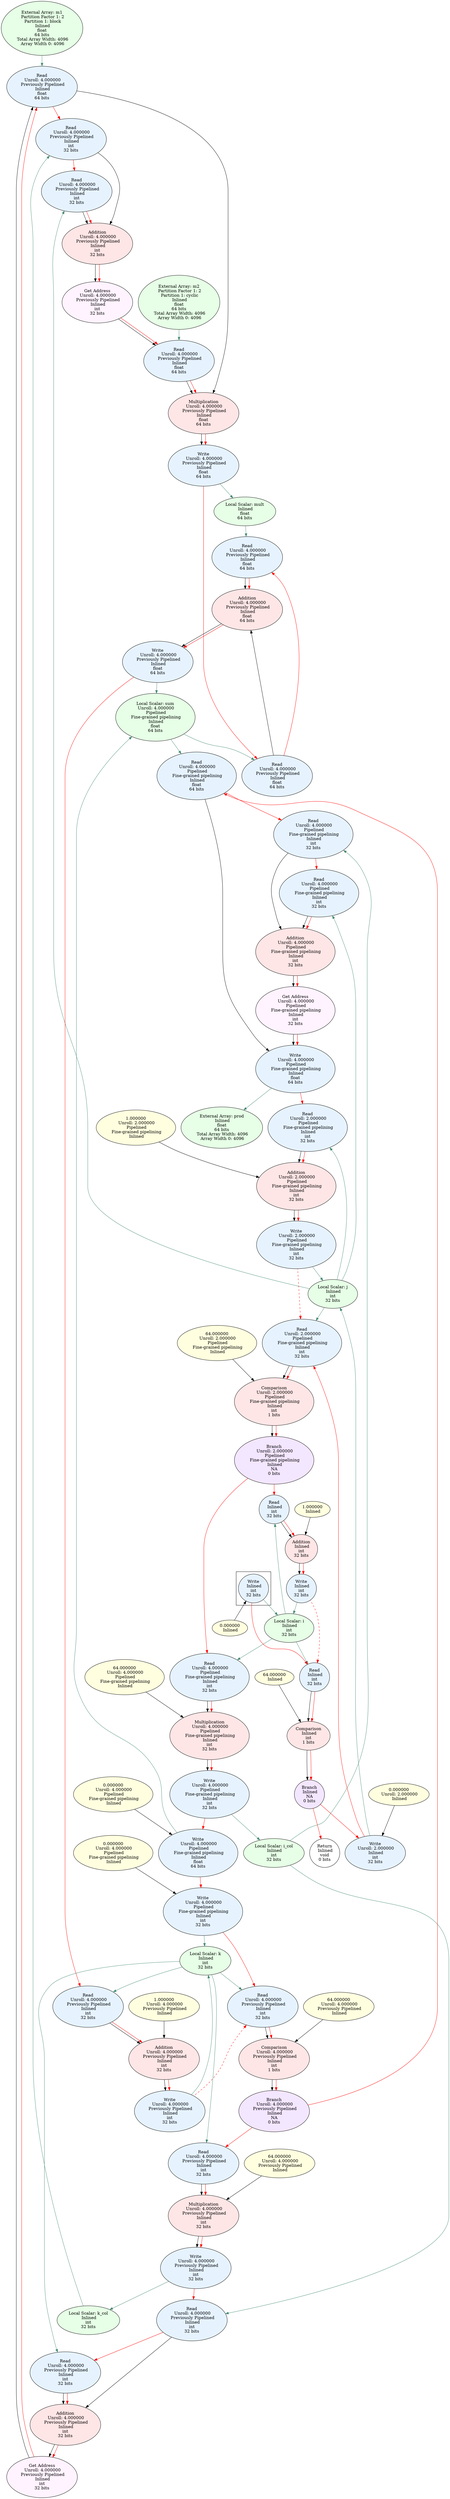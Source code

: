 digraph {
newrank="true";
node0 [style=filled fillcolor="0.33 0.1 1" arrayWidth0="4096" arrayWidth1="1" arrayWidth2="1" arrayWidth3="1" arrayWidth4="1" bitwidth="64" datasetIndex="NA" datatype="float" fullUnrollFactor="1.000000" graphType="NA" group="gemm" inlined="1" keyText="externalArray" label="External Array: m1
 Partition Factor 1: 2
 Partition 1: block
 Inlined
float
64 bits
 Total Array Width: 4096
 Array Width 0: 4096" partition1="block" partition2="none" partition3="none" partitionFactor1="2" partitionFactor2="0" partitionFactor3="0" pipelined="0" pipelinedType="0" previouslyPipelined="0" resourceType="none" tile="1" totalArrayWidth="4096" tripcount="1.000000" unrollFactor1="1.000000" unrollFactor2="1.000000" unrollFactor3="1.000000" ]
node1 [style=filled fillcolor="0.33 0.1 1" arrayWidth0="4096" arrayWidth1="1" arrayWidth2="1" arrayWidth3="1" arrayWidth4="1" bitwidth="64" datasetIndex="NA" datatype="float" fullUnrollFactor="1.000000" graphType="NA" group="gemm" inlined="1" keyText="externalArray" label="External Array: m2
 Partition Factor 1: 2
 Partition 1: cyclic
 Inlined
float
64 bits
 Total Array Width: 4096
 Array Width 0: 4096" partition1="cyclic" partition2="none" partition3="none" partitionFactor1="2" partitionFactor2="0" partitionFactor3="0" pipelined="0" pipelinedType="0" previouslyPipelined="0" resourceType="none" tile="1" totalArrayWidth="4096" tripcount="1.000000" unrollFactor1="1.000000" unrollFactor2="1.000000" unrollFactor3="1.000000" ]
node2 [style=filled fillcolor="0.33 0.1 1" arrayWidth0="4096" arrayWidth1="1" arrayWidth2="1" arrayWidth3="1" arrayWidth4="1" bitwidth="64" datasetIndex="NA" datatype="float" fullUnrollFactor="1.000000" graphType="NA" group="gemm" inlined="1" keyText="externalArray" label="External Array: prod
 Inlined
float
64 bits
 Total Array Width: 4096
 Array Width 0: 4096" partition1="none" partition2="none" partition3="none" partitionFactor1="0" partitionFactor2="0" partitionFactor3="0" pipelined="0" pipelinedType="0" previouslyPipelined="0" resourceType="none" tile="1" totalArrayWidth="4096" tripcount="1.000000" unrollFactor1="1.000000" unrollFactor2="1.000000" unrollFactor3="1.000000" ]
node3 [style=filled fillcolor="0.33 0.1 1" arrayWidth0="1" arrayWidth1="1" arrayWidth2="1" arrayWidth3="1" arrayWidth4="1" bitwidth="32" datasetIndex="NA" datatype="int" fullUnrollFactor="1.000000" graphType="NA" group="gemm" inlined="1" keyText="localScalar" label="Local Scalar: i
 Inlined
int
32 bits" partition1="none" partition2="none" partition3="none" partitionFactor1="0" partitionFactor2="0" partitionFactor3="0" pipelined="0" pipelinedType="0" previouslyPipelined="0" resourceType="none" tile="1" totalArrayWidth="1" tripcount="1.000000" unrollFactor1="1.000000" unrollFactor2="1.000000" unrollFactor3="1.000000" ]
node4 [style=filled fillcolor="0.33 0.1 1" arrayWidth0="1" arrayWidth1="1" arrayWidth2="1" arrayWidth3="1" arrayWidth4="1" bitwidth="32" datasetIndex="NA" datatype="int" fullUnrollFactor="1.000000" graphType="NA" group="gemm" inlined="1" keyText="localScalar" label="Local Scalar: j
 Inlined
int
32 bits" partition1="none" partition2="none" partition3="none" partitionFactor1="0" partitionFactor2="0" partitionFactor3="0" pipelined="0" pipelinedType="0" previouslyPipelined="0" resourceType="none" tile="1" totalArrayWidth="1" tripcount="1.000000" unrollFactor1="1.000000" unrollFactor2="1.000000" unrollFactor3="1.000000" ]
node5 [style=filled fillcolor="0.33 0.1 1" arrayWidth0="1" arrayWidth1="1" arrayWidth2="1" arrayWidth3="1" arrayWidth4="1" bitwidth="32" datasetIndex="NA" datatype="int" fullUnrollFactor="1.000000" graphType="NA" group="gemm" inlined="1" keyText="localScalar" label="Local Scalar: k
 Inlined
int
32 bits" partition1="none" partition2="none" partition3="none" partitionFactor1="0" partitionFactor2="0" partitionFactor3="0" pipelined="0" pipelinedType="0" previouslyPipelined="0" resourceType="none" tile="1" totalArrayWidth="1" tripcount="1.000000" unrollFactor1="1.000000" unrollFactor2="1.000000" unrollFactor3="1.000000" ]
node6 [style=filled fillcolor="0.33 0.1 1" arrayWidth0="1" arrayWidth1="1" arrayWidth2="1" arrayWidth3="1" arrayWidth4="1" bitwidth="32" datasetIndex="NA" datatype="int" fullUnrollFactor="1.000000" graphType="NA" group="gemm" inlined="1" keyText="localScalar" label="Local Scalar: k_col
 Inlined
int
32 bits" partition1="none" partition2="none" partition3="none" partitionFactor1="0" partitionFactor2="0" partitionFactor3="0" pipelined="0" pipelinedType="0" previouslyPipelined="0" resourceType="none" tile="1" totalArrayWidth="1" tripcount="1.000000" unrollFactor1="1.000000" unrollFactor2="1.000000" unrollFactor3="1.000000" ]
node7 [style=filled fillcolor="0.33 0.1 1" arrayWidth0="1" arrayWidth1="1" arrayWidth2="1" arrayWidth3="1" arrayWidth4="1" bitwidth="32" datasetIndex="NA" datatype="int" fullUnrollFactor="1.000000" graphType="NA" group="gemm" inlined="1" keyText="localScalar" label="Local Scalar: i_col
 Inlined
int
32 bits" partition1="none" partition2="none" partition3="none" partitionFactor1="0" partitionFactor2="0" partitionFactor3="0" pipelined="0" pipelinedType="0" previouslyPipelined="0" resourceType="none" tile="1" totalArrayWidth="1" tripcount="1.000000" unrollFactor1="1.000000" unrollFactor2="1.000000" unrollFactor3="1.000000" ]
node8 [style=filled fillcolor="0.33 0.1 1" arrayWidth0="1" arrayWidth1="1" arrayWidth2="1" arrayWidth3="1" arrayWidth4="1" bitwidth="64" datasetIndex="NA" datatype="float" fullUnrollFactor="1.000000" graphType="NA" group="gemm" inlined="1" keyText="localScalar" label="Local Scalar: mult
 Inlined
float
64 bits" partition1="none" partition2="none" partition3="none" partitionFactor1="0" partitionFactor2="0" partitionFactor3="0" pipelined="0" pipelinedType="0" previouslyPipelined="0" resourceType="none" tile="1" totalArrayWidth="1" tripcount="1.000000" unrollFactor1="1.000000" unrollFactor2="1.000000" unrollFactor3="1.000000" ]
node9 [style=filled fillcolor="lightyellow" arrayWidth0="1" arrayWidth1="1" arrayWidth2="1" arrayWidth3="1" arrayWidth4="1" datasetIndex="NA" fullUnrollFactor="1.000000" graphType="NA" group="gemm" inlined="1" keyText="constantValue" label="0.000000
 Inlined" partition1="none" partition2="none" partition3="none" partitionFactor1="0" partitionFactor2="0" partitionFactor3="0" pipelined="0" pipelinedType="0" previouslyPipelined="0" resourceType="none" tile="1" totalArrayWidth="1" tripcount="1.000000" unrollFactor1="1.000000" unrollFactor2="1.000000" unrollFactor3="1.000000" ]
node10 [style=filled fillcolor="0.584 0.1 1" arrayWidth0="1" arrayWidth1="1" arrayWidth2="1" arrayWidth3="1" arrayWidth4="1" bitwidth="32" datasetIndex="NA" datatype="int" fullUnrollFactor="1.000000" graphType="NA" group="gemm" inlined="1" keyText="store" label="Write
 Inlined
int
32 bits" partition1="none" partition2="none" partition3="none" partitionFactor1="0" partitionFactor2="0" partitionFactor3="0" pipelined="0" pipelinedType="0" previouslyPipelined="0" resourceType="none" tile="1" totalArrayWidth="1" tripcount="1.000000" unrollFactor1="1.000000" unrollFactor2="1.000000" unrollFactor3="1.000000" ]
node11 [style=filled fillcolor="lightyellow" arrayWidth0="1" arrayWidth1="1" arrayWidth2="1" arrayWidth3="1" arrayWidth4="1" datasetIndex="NA" fullUnrollFactor="1.000000" graphType="NA" group="gemm" inlined="1" keyText="constantValue" label="64.000000
 Inlined" partition1="none" partition2="none" partition3="none" partitionFactor1="0" partitionFactor2="0" partitionFactor3="0" pipelined="0" pipelinedType="0" previouslyPipelined="0" resourceType="none" tile="1" totalArrayWidth="1" tripcount="1.000000" unrollFactor1="1.000000" unrollFactor2="1.000000" unrollFactor3="1.000000" ]
node12 [style=filled fillcolor="0.584 0.1 1" arrayWidth0="1" arrayWidth1="1" arrayWidth2="1" arrayWidth3="1" arrayWidth4="1" bitwidth="32" datasetIndex="NA" datatype="int" fullUnrollFactor="1.000000" graphType="NA" group="gemm" inlined="1" keyText="load" label="Read
 Inlined
int
32 bits" partition1="none" partition2="none" partition3="none" partitionFactor1="0" partitionFactor2="0" partitionFactor3="0" pipelined="0" pipelinedType="0" previouslyPipelined="0" resourceType="none" tile="1" totalArrayWidth="1" tripcount="1.000000" unrollFactor1="1.000000" unrollFactor2="1.000000" unrollFactor3="1.000000" ]
node13 [style=filled fillcolor="0 0.1 1" arrayWidth0="1" arrayWidth1="1" arrayWidth2="1" arrayWidth3="1" arrayWidth4="1" bitwidth="1" datasetIndex="NA" datatype="int" fullUnrollFactor="1.000000" graphType="NA" group="gemm" inlined="1" keyText="cmp" label="Comparison
 Inlined
int
1 bits" partition1="none" partition2="none" partition3="none" partitionFactor1="0" partitionFactor2="0" partitionFactor3="0" pipelined="0" pipelinedType="0" previouslyPipelined="0" resourceType="none" tile="1" totalArrayWidth="1" tripcount="1.000000" unrollFactor1="1.000000" unrollFactor2="1.000000" unrollFactor3="1.000000" ]
node14 [style=filled fillcolor="0.75 0.1 1" arrayWidth0="1" arrayWidth1="1" arrayWidth2="1" arrayWidth3="1" arrayWidth4="1" bitwidth="0" datasetIndex="NA" datatype="NA" fullUnrollFactor="1.000000" graphType="NA" group="gemm" inlined="1" keyText="br" label="Branch
 Inlined
NA
0 bits" partition1="none" partition2="none" partition3="none" partitionFactor1="0" partitionFactor2="0" partitionFactor3="0" pipelined="0" pipelinedType="0" previouslyPipelined="0" resourceType="none" tile="1" totalArrayWidth="1" tripcount="1.000000" unrollFactor1="1.000000" unrollFactor2="1.000000" unrollFactor3="1.000000" ]
node15 [style=filled fillcolor="lightyellow" arrayWidth0="1" arrayWidth1="1" arrayWidth2="1" arrayWidth3="1" arrayWidth4="1" datasetIndex="NA" fullUnrollFactor="2.000000" graphType="NA" group="gemm" inlined="1" keyText="constantValue" label="0.000000
 Unroll: 2.000000
 Inlined" partition1="none" partition2="none" partition3="none" partitionFactor1="0" partitionFactor2="0" partitionFactor3="0" pipelined="0" pipelinedType="0" previouslyPipelined="0" resourceType="none" tile="1" totalArrayWidth="1" tripcount="1.000000" unrollFactor1="2.000000" unrollFactor2="1.000000" unrollFactor3="1.000000" ]
node16 [style=filled fillcolor="0.584 0.1 1" arrayWidth0="1" arrayWidth1="1" arrayWidth2="1" arrayWidth3="1" arrayWidth4="1" bitwidth="32" datasetIndex="NA" datatype="int" fullUnrollFactor="2.000000" graphType="NA" group="gemm" inlined="1" keyText="store" label="Write
 Unroll: 2.000000
 Inlined
int
32 bits" partition1="none" partition2="none" partition3="none" partitionFactor1="0" partitionFactor2="0" partitionFactor3="0" pipelined="0" pipelinedType="0" previouslyPipelined="0" resourceType="none" tile="1" totalArrayWidth="1" tripcount="1.000000" unrollFactor1="2.000000" unrollFactor2="1.000000" unrollFactor3="1.000000" ]
node17 [style=filled fillcolor="lightyellow" arrayWidth0="1" arrayWidth1="1" arrayWidth2="1" arrayWidth3="1" arrayWidth4="1" datasetIndex="NA" fullUnrollFactor="2.000000" graphType="NA" group="gemm" inlined="1" keyText="constantValue" label="64.000000
 Unroll: 2.000000
 Pipelined
 Fine-grained pipelining
 Inlined" partition1="none" partition2="none" partition3="none" partitionFactor1="0" partitionFactor2="0" partitionFactor3="0" pipelined="1" pipelinedType="2" previouslyPipelined="0" resourceType="none" tile="1" totalArrayWidth="1" tripcount="1.000000" unrollFactor1="2.000000" unrollFactor2="1.000000" unrollFactor3="1.000000" ]
node18 [style=filled fillcolor="0.584 0.1 1" arrayWidth0="1" arrayWidth1="1" arrayWidth2="1" arrayWidth3="1" arrayWidth4="1" bitwidth="32" datasetIndex="NA" datatype="int" fullUnrollFactor="2.000000" graphType="NA" group="gemm" inlined="1" keyText="load" label="Read
 Unroll: 2.000000
 Pipelined
 Fine-grained pipelining
 Inlined
int
32 bits" partition1="none" partition2="none" partition3="none" partitionFactor1="0" partitionFactor2="0" partitionFactor3="0" pipelined="1" pipelinedType="2" previouslyPipelined="0" resourceType="none" tile="1" totalArrayWidth="1" tripcount="1.000000" unrollFactor1="2.000000" unrollFactor2="1.000000" unrollFactor3="1.000000" ]
node19 [style=filled fillcolor="0 0.1 1" arrayWidth0="1" arrayWidth1="1" arrayWidth2="1" arrayWidth3="1" arrayWidth4="1" bitwidth="1" datasetIndex="NA" datatype="int" fullUnrollFactor="2.000000" graphType="NA" group="gemm" inlined="1" keyText="cmp" label="Comparison
 Unroll: 2.000000
 Pipelined
 Fine-grained pipelining
 Inlined
int
1 bits" partition1="none" partition2="none" partition3="none" partitionFactor1="0" partitionFactor2="0" partitionFactor3="0" pipelined="1" pipelinedType="2" previouslyPipelined="0" resourceType="none" tile="1" totalArrayWidth="1" tripcount="1.000000" unrollFactor1="2.000000" unrollFactor2="1.000000" unrollFactor3="1.000000" ]
node20 [style=filled fillcolor="0.75 0.1 1" arrayWidth0="1" arrayWidth1="1" arrayWidth2="1" arrayWidth3="1" arrayWidth4="1" bitwidth="0" datasetIndex="NA" datatype="NA" fullUnrollFactor="2.000000" graphType="NA" group="gemm" inlined="1" keyText="br" label="Branch
 Unroll: 2.000000
 Pipelined
 Fine-grained pipelining
 Inlined
NA
0 bits" partition1="none" partition2="none" partition3="none" partitionFactor1="0" partitionFactor2="0" partitionFactor3="0" pipelined="1" pipelinedType="2" previouslyPipelined="0" resourceType="none" tile="1" totalArrayWidth="1" tripcount="1.000000" unrollFactor1="2.000000" unrollFactor2="1.000000" unrollFactor3="1.000000" ]
node21 [style=filled fillcolor="0.584 0.1 1" arrayWidth0="1" arrayWidth1="1" arrayWidth2="1" arrayWidth3="1" arrayWidth4="1" bitwidth="32" datasetIndex="NA" datatype="int" fullUnrollFactor="4.000000" graphType="NA" group="gemm" inlined="1" keyText="load" label="Read
 Unroll: 4.000000
 Pipelined
 Fine-grained pipelining
 Inlined
int
32 bits" partition1="none" partition2="none" partition3="none" partitionFactor1="0" partitionFactor2="0" partitionFactor3="0" pipelined="1" pipelinedType="2" previouslyPipelined="0" resourceType="none" tile="1" totalArrayWidth="1" tripcount="1.000000" unrollFactor1="2.000000" unrollFactor2="2.000000" unrollFactor3="1.000000" ]
node22 [style=filled fillcolor="lightyellow" arrayWidth0="1" arrayWidth1="1" arrayWidth2="1" arrayWidth3="1" arrayWidth4="1" datasetIndex="NA" fullUnrollFactor="4.000000" graphType="NA" group="gemm" inlined="1" keyText="constantValue" label="64.000000
 Unroll: 4.000000
 Pipelined
 Fine-grained pipelining
 Inlined" partition1="none" partition2="none" partition3="none" partitionFactor1="0" partitionFactor2="0" partitionFactor3="0" pipelined="1" pipelinedType="2" previouslyPipelined="0" resourceType="none" tile="1" totalArrayWidth="1" tripcount="1.000000" unrollFactor1="2.000000" unrollFactor2="2.000000" unrollFactor3="1.000000" ]
node23 [style=filled fillcolor="0 0.1 1" arrayWidth0="1" arrayWidth1="1" arrayWidth2="1" arrayWidth3="1" arrayWidth4="1" bitwidth="32" datasetIndex="NA" datatype="int" fullUnrollFactor="4.000000" graphType="NA" group="gemm" inlined="1" keyText="mul" label="Multiplication
 Unroll: 4.000000
 Pipelined
 Fine-grained pipelining
 Inlined
int
32 bits" partition1="none" partition2="none" partition3="none" partitionFactor1="0" partitionFactor2="0" partitionFactor3="0" pipelined="1" pipelinedType="2" previouslyPipelined="0" resourceType="none" tile="1" totalArrayWidth="1" tripcount="1.000000" unrollFactor1="2.000000" unrollFactor2="2.000000" unrollFactor3="1.000000" ]
node24 [style=filled fillcolor="0.584 0.1 1" arrayWidth0="1" arrayWidth1="1" arrayWidth2="1" arrayWidth3="1" arrayWidth4="1" bitwidth="32" datasetIndex="NA" datatype="int" fullUnrollFactor="4.000000" graphType="NA" group="gemm" inlined="1" keyText="store" label="Write
 Unroll: 4.000000
 Pipelined
 Fine-grained pipelining
 Inlined
int
32 bits" partition1="none" partition2="none" partition3="none" partitionFactor1="0" partitionFactor2="0" partitionFactor3="0" pipelined="1" pipelinedType="2" previouslyPipelined="0" resourceType="none" tile="1" totalArrayWidth="1" tripcount="1.000000" unrollFactor1="2.000000" unrollFactor2="2.000000" unrollFactor3="1.000000" ]
node25 [style=filled fillcolor="0.33 0.1 1" arrayWidth0="1" arrayWidth1="1" arrayWidth2="1" arrayWidth3="1" arrayWidth4="1" bitwidth="64" datasetIndex="NA" datatype="float" fullUnrollFactor="4.000000" graphType="NA" group="gemm" inlined="1" keyText="localScalar" label="Local Scalar: sum
 Unroll: 4.000000
 Pipelined
 Fine-grained pipelining
 Inlined
float
64 bits" partition1="none" partition2="none" partition3="none" partitionFactor1="0" partitionFactor2="0" partitionFactor3="0" pipelined="1" pipelinedType="2" previouslyPipelined="0" resourceType="none" tile="1" totalArrayWidth="1" tripcount="1.000000" unrollFactor1="2.000000" unrollFactor2="2.000000" unrollFactor3="1.000000" ]
node26 [style=filled fillcolor="lightyellow" arrayWidth0="1" arrayWidth1="1" arrayWidth2="1" arrayWidth3="1" arrayWidth4="1" datasetIndex="NA" fullUnrollFactor="4.000000" graphType="NA" group="gemm" inlined="1" keyText="constantValue" label="0.000000
 Unroll: 4.000000
 Pipelined
 Fine-grained pipelining
 Inlined" partition1="none" partition2="none" partition3="none" partitionFactor1="0" partitionFactor2="0" partitionFactor3="0" pipelined="1" pipelinedType="2" previouslyPipelined="0" resourceType="none" tile="1" totalArrayWidth="1" tripcount="1.000000" unrollFactor1="2.000000" unrollFactor2="2.000000" unrollFactor3="1.000000" ]
node27 [style=filled fillcolor="0.584 0.1 1" arrayWidth0="1" arrayWidth1="1" arrayWidth2="1" arrayWidth3="1" arrayWidth4="1" bitwidth="64" datasetIndex="NA" datatype="float" fullUnrollFactor="4.000000" graphType="NA" group="gemm" inlined="1" keyText="store" label="Write
 Unroll: 4.000000
 Pipelined
 Fine-grained pipelining
 Inlined
float
64 bits" partition1="none" partition2="none" partition3="none" partitionFactor1="0" partitionFactor2="0" partitionFactor3="0" pipelined="1" pipelinedType="2" previouslyPipelined="0" resourceType="none" tile="1" totalArrayWidth="1" tripcount="1.000000" unrollFactor1="2.000000" unrollFactor2="2.000000" unrollFactor3="1.000000" ]
node28 [style=filled fillcolor="lightyellow" arrayWidth0="1" arrayWidth1="1" arrayWidth2="1" arrayWidth3="1" arrayWidth4="1" datasetIndex="NA" fullUnrollFactor="4.000000" graphType="NA" group="gemm" inlined="1" keyText="constantValue" label="0.000000
 Unroll: 4.000000
 Pipelined
 Fine-grained pipelining
 Inlined" partition1="none" partition2="none" partition3="none" partitionFactor1="0" partitionFactor2="0" partitionFactor3="0" pipelined="1" pipelinedType="2" previouslyPipelined="0" resourceType="none" tile="1" totalArrayWidth="1" tripcount="1.000000" unrollFactor1="2.000000" unrollFactor2="2.000000" unrollFactor3="1.000000" ]
node29 [style=filled fillcolor="0.584 0.1 1" arrayWidth0="1" arrayWidth1="1" arrayWidth2="1" arrayWidth3="1" arrayWidth4="1" bitwidth="32" datasetIndex="NA" datatype="int" fullUnrollFactor="4.000000" graphType="NA" group="gemm" inlined="1" keyText="store" label="Write
 Unroll: 4.000000
 Pipelined
 Fine-grained pipelining
 Inlined
int
32 bits" partition1="none" partition2="none" partition3="none" partitionFactor1="0" partitionFactor2="0" partitionFactor3="0" pipelined="1" pipelinedType="2" previouslyPipelined="0" resourceType="none" tile="1" totalArrayWidth="1" tripcount="1.000000" unrollFactor1="2.000000" unrollFactor2="2.000000" unrollFactor3="1.000000" ]
node30 [style=filled fillcolor="lightyellow" arrayWidth0="1" arrayWidth1="1" arrayWidth2="1" arrayWidth3="1" arrayWidth4="1" datasetIndex="NA" fullUnrollFactor="4.000000" graphType="NA" group="gemm" inlined="1" keyText="constantValue" label="64.000000
 Unroll: 4.000000
 Previously Pipelined
 Inlined" partition1="none" partition2="none" partition3="none" partitionFactor1="0" partitionFactor2="0" partitionFactor3="0" pipelined="0" pipelinedType="0" previouslyPipelined="1" resourceType="none" tile="1" totalArrayWidth="1" tripcount="1.000000" unrollFactor1="2.000000" unrollFactor2="2.000000" unrollFactor3="1.000000" ]
node31 [style=filled fillcolor="0.584 0.1 1" arrayWidth0="1" arrayWidth1="1" arrayWidth2="1" arrayWidth3="1" arrayWidth4="1" bitwidth="32" datasetIndex="NA" datatype="int" fullUnrollFactor="4.000000" graphType="NA" group="gemm" inlined="1" keyText="load" label="Read
 Unroll: 4.000000
 Previously Pipelined
 Inlined
int
32 bits" partition1="none" partition2="none" partition3="none" partitionFactor1="0" partitionFactor2="0" partitionFactor3="0" pipelined="0" pipelinedType="0" previouslyPipelined="1" resourceType="none" tile="1" totalArrayWidth="1" tripcount="1.000000" unrollFactor1="2.000000" unrollFactor2="2.000000" unrollFactor3="1.000000" ]
node32 [style=filled fillcolor="0 0.1 1" arrayWidth0="1" arrayWidth1="1" arrayWidth2="1" arrayWidth3="1" arrayWidth4="1" bitwidth="1" datasetIndex="NA" datatype="int" fullUnrollFactor="4.000000" graphType="NA" group="gemm" inlined="1" keyText="cmp" label="Comparison
 Unroll: 4.000000
 Previously Pipelined
 Inlined
int
1 bits" partition1="none" partition2="none" partition3="none" partitionFactor1="0" partitionFactor2="0" partitionFactor3="0" pipelined="0" pipelinedType="0" previouslyPipelined="1" resourceType="none" tile="1" totalArrayWidth="1" tripcount="1.000000" unrollFactor1="2.000000" unrollFactor2="2.000000" unrollFactor3="1.000000" ]
node33 [style=filled fillcolor="0.75 0.1 1" arrayWidth0="1" arrayWidth1="1" arrayWidth2="1" arrayWidth3="1" arrayWidth4="1" bitwidth="0" datasetIndex="NA" datatype="NA" fullUnrollFactor="4.000000" graphType="NA" group="gemm" inlined="1" keyText="br" label="Branch
 Unroll: 4.000000
 Previously Pipelined
 Inlined
NA
0 bits" partition1="none" partition2="none" partition3="none" partitionFactor1="0" partitionFactor2="0" partitionFactor3="0" pipelined="0" pipelinedType="0" previouslyPipelined="1" resourceType="none" tile="1" totalArrayWidth="1" tripcount="1.000000" unrollFactor1="2.000000" unrollFactor2="2.000000" unrollFactor3="1.000000" ]
node34 [style=filled fillcolor="0.584 0.1 1" arrayWidth0="1" arrayWidth1="1" arrayWidth2="1" arrayWidth3="1" arrayWidth4="1" bitwidth="32" datasetIndex="NA" datatype="int" fullUnrollFactor="4.000000" graphType="NA" group="gemm" inlined="1" keyText="load" label="Read
 Unroll: 4.000000
 Previously Pipelined
 Inlined
int
32 bits" partition1="none" partition2="none" partition3="none" partitionFactor1="0" partitionFactor2="0" partitionFactor3="0" pipelined="0" pipelinedType="0" previouslyPipelined="1" resourceType="none" tile="1" totalArrayWidth="1" tripcount="1.000000" unrollFactor1="1.000000" unrollFactor2="2.000000" unrollFactor3="2.000000" ]
node35 [style=filled fillcolor="lightyellow" arrayWidth0="1" arrayWidth1="1" arrayWidth2="1" arrayWidth3="1" arrayWidth4="1" datasetIndex="NA" fullUnrollFactor="4.000000" graphType="NA" group="gemm" inlined="1" keyText="constantValue" label="64.000000
 Unroll: 4.000000
 Previously Pipelined
 Inlined" partition1="none" partition2="none" partition3="none" partitionFactor1="0" partitionFactor2="0" partitionFactor3="0" pipelined="0" pipelinedType="0" previouslyPipelined="1" resourceType="none" tile="1" totalArrayWidth="1" tripcount="1.000000" unrollFactor1="1.000000" unrollFactor2="2.000000" unrollFactor3="2.000000" ]
node36 [style=filled fillcolor="0 0.1 1" arrayWidth0="1" arrayWidth1="1" arrayWidth2="1" arrayWidth3="1" arrayWidth4="1" bitwidth="32" datasetIndex="NA" datatype="int" fullUnrollFactor="4.000000" graphType="NA" group="gemm" inlined="1" keyText="mul" label="Multiplication
 Unroll: 4.000000
 Previously Pipelined
 Inlined
int
32 bits" partition1="none" partition2="none" partition3="none" partitionFactor1="0" partitionFactor2="0" partitionFactor3="0" pipelined="0" pipelinedType="0" previouslyPipelined="1" resourceType="none" tile="1" totalArrayWidth="1" tripcount="1.000000" unrollFactor1="1.000000" unrollFactor2="2.000000" unrollFactor3="2.000000" ]
node37 [style=filled fillcolor="0.584 0.1 1" arrayWidth0="1" arrayWidth1="1" arrayWidth2="1" arrayWidth3="1" arrayWidth4="1" bitwidth="32" datasetIndex="NA" datatype="int" fullUnrollFactor="4.000000" graphType="NA" group="gemm" inlined="1" keyText="store" label="Write
 Unroll: 4.000000
 Previously Pipelined
 Inlined
int
32 bits" partition1="none" partition2="none" partition3="none" partitionFactor1="0" partitionFactor2="0" partitionFactor3="0" pipelined="0" pipelinedType="0" previouslyPipelined="1" resourceType="none" tile="1" totalArrayWidth="1" tripcount="1.000000" unrollFactor1="1.000000" unrollFactor2="2.000000" unrollFactor3="2.000000" ]
node38 [style=filled fillcolor="0.833 0.05 1" arrayWidth0="1" arrayWidth1="1" arrayWidth2="1" arrayWidth3="1" arrayWidth4="1" bitwidth="32" datasetIndex="NA" datatype="int" fullUnrollFactor="4.000000" graphType="NA" group="gemm" inlined="1" keyText="getelementptr" label="Get Address
 Unroll: 4.000000
 Previously Pipelined
 Inlined
int
32 bits" partition1="none" partition2="none" partition3="none" partitionFactor1="0" partitionFactor2="0" partitionFactor3="0" pipelined="0" pipelinedType="0" previouslyPipelined="1" resourceType="none" tile="1" totalArrayWidth="1" tripcount="1.000000" unrollFactor1="1.000000" unrollFactor2="2.000000" unrollFactor3="2.000000" ]
node39 [style=filled fillcolor="0.584 0.1 1" arrayWidth0="1" arrayWidth1="1" arrayWidth2="1" arrayWidth3="1" arrayWidth4="1" bitwidth="32" datasetIndex="NA" datatype="int" fullUnrollFactor="4.000000" graphType="NA" group="gemm" inlined="1" keyText="load" label="Read
 Unroll: 4.000000
 Previously Pipelined
 Inlined
int
32 bits" partition1="none" partition2="none" partition3="none" partitionFactor1="0" partitionFactor2="0" partitionFactor3="0" pipelined="0" pipelinedType="0" previouslyPipelined="1" resourceType="none" tile="1" totalArrayWidth="1" tripcount="1.000000" unrollFactor1="1.000000" unrollFactor2="2.000000" unrollFactor3="2.000000" ]
node40 [style=filled fillcolor="0.584 0.1 1" arrayWidth0="1" arrayWidth1="1" arrayWidth2="1" arrayWidth3="1" arrayWidth4="1" bitwidth="32" datasetIndex="NA" datatype="int" fullUnrollFactor="4.000000" graphType="NA" group="gemm" inlined="1" keyText="load" label="Read
 Unroll: 4.000000
 Previously Pipelined
 Inlined
int
32 bits" partition1="none" partition2="none" partition3="none" partitionFactor1="0" partitionFactor2="0" partitionFactor3="0" pipelined="0" pipelinedType="0" previouslyPipelined="1" resourceType="none" tile="1" totalArrayWidth="1" tripcount="1.000000" unrollFactor1="1.000000" unrollFactor2="2.000000" unrollFactor3="2.000000" ]
node41 [style=filled fillcolor="0 0.1 1" arrayWidth0="1" arrayWidth1="1" arrayWidth2="1" arrayWidth3="1" arrayWidth4="1" bitwidth="32" datasetIndex="NA" datatype="int" fullUnrollFactor="4.000000" graphType="NA" group="gemm" inlined="1" keyText="add" label="Addition
 Unroll: 4.000000
 Previously Pipelined
 Inlined
int
32 bits" partition1="none" partition2="none" partition3="none" partitionFactor1="0" partitionFactor2="0" partitionFactor3="0" pipelined="0" pipelinedType="0" previouslyPipelined="1" resourceType="none" tile="1" totalArrayWidth="1" tripcount="1.000000" unrollFactor1="1.000000" unrollFactor2="2.000000" unrollFactor3="2.000000" ]
node42 [style=filled fillcolor="0.584 0.1 1" arrayWidth0="1" arrayWidth1="1" arrayWidth2="1" arrayWidth3="1" arrayWidth4="1" bitwidth="64" datasetIndex="NA" datatype="float" fullUnrollFactor="4.000000" graphType="NA" group="gemm" inlined="1" keyText="load" label="Read
 Unroll: 4.000000
 Previously Pipelined
 Inlined
float
64 bits" partition1="none" partition2="none" partition3="none" partitionFactor1="0" partitionFactor2="0" partitionFactor3="0" pipelined="0" pipelinedType="0" previouslyPipelined="1" resourceType="none" tile="1" totalArrayWidth="1" tripcount="1.000000" unrollFactor1="1.000000" unrollFactor2="2.000000" unrollFactor3="2.000000" ]
node43 [style=filled fillcolor="0.833 0.05 1" arrayWidth0="1" arrayWidth1="1" arrayWidth2="1" arrayWidth3="1" arrayWidth4="1" bitwidth="32" datasetIndex="NA" datatype="int" fullUnrollFactor="4.000000" graphType="NA" group="gemm" inlined="1" keyText="getelementptr" label="Get Address
 Unroll: 4.000000
 Previously Pipelined
 Inlined
int
32 bits" partition1="none" partition2="none" partition3="none" partitionFactor1="0" partitionFactor2="0" partitionFactor3="0" pipelined="0" pipelinedType="0" previouslyPipelined="1" resourceType="none" tile="1" totalArrayWidth="1" tripcount="1.000000" unrollFactor1="1.000000" unrollFactor2="2.000000" unrollFactor3="2.000000" ]
node44 [style=filled fillcolor="0.584 0.1 1" arrayWidth0="1" arrayWidth1="1" arrayWidth2="1" arrayWidth3="1" arrayWidth4="1" bitwidth="32" datasetIndex="NA" datatype="int" fullUnrollFactor="4.000000" graphType="NA" group="gemm" inlined="1" keyText="load" label="Read
 Unroll: 4.000000
 Previously Pipelined
 Inlined
int
32 bits" partition1="none" partition2="none" partition3="none" partitionFactor1="0" partitionFactor2="0" partitionFactor3="0" pipelined="0" pipelinedType="0" previouslyPipelined="1" resourceType="none" tile="1" totalArrayWidth="1" tripcount="1.000000" unrollFactor1="1.000000" unrollFactor2="2.000000" unrollFactor3="2.000000" ]
node45 [style=filled fillcolor="0.584 0.1 1" arrayWidth0="1" arrayWidth1="1" arrayWidth2="1" arrayWidth3="1" arrayWidth4="1" bitwidth="32" datasetIndex="NA" datatype="int" fullUnrollFactor="4.000000" graphType="NA" group="gemm" inlined="1" keyText="load" label="Read
 Unroll: 4.000000
 Previously Pipelined
 Inlined
int
32 bits" partition1="none" partition2="none" partition3="none" partitionFactor1="0" partitionFactor2="0" partitionFactor3="0" pipelined="0" pipelinedType="0" previouslyPipelined="1" resourceType="none" tile="1" totalArrayWidth="1" tripcount="1.000000" unrollFactor1="1.000000" unrollFactor2="2.000000" unrollFactor3="2.000000" ]
node46 [style=filled fillcolor="0 0.1 1" arrayWidth0="1" arrayWidth1="1" arrayWidth2="1" arrayWidth3="1" arrayWidth4="1" bitwidth="32" datasetIndex="NA" datatype="int" fullUnrollFactor="4.000000" graphType="NA" group="gemm" inlined="1" keyText="add" label="Addition
 Unroll: 4.000000
 Previously Pipelined
 Inlined
int
32 bits" partition1="none" partition2="none" partition3="none" partitionFactor1="0" partitionFactor2="0" partitionFactor3="0" pipelined="0" pipelinedType="0" previouslyPipelined="1" resourceType="none" tile="1" totalArrayWidth="1" tripcount="1.000000" unrollFactor1="1.000000" unrollFactor2="2.000000" unrollFactor3="2.000000" ]
node47 [style=filled fillcolor="0.584 0.1 1" arrayWidth0="1" arrayWidth1="1" arrayWidth2="1" arrayWidth3="1" arrayWidth4="1" bitwidth="64" datasetIndex="NA" datatype="float" fullUnrollFactor="4.000000" graphType="NA" group="gemm" inlined="1" keyText="load" label="Read
 Unroll: 4.000000
 Previously Pipelined
 Inlined
float
64 bits" partition1="none" partition2="none" partition3="none" partitionFactor1="0" partitionFactor2="0" partitionFactor3="0" pipelined="0" pipelinedType="0" previouslyPipelined="1" resourceType="none" tile="1" totalArrayWidth="1" tripcount="1.000000" unrollFactor1="1.000000" unrollFactor2="2.000000" unrollFactor3="2.000000" ]
node48 [style=filled fillcolor="0 0.1 1" arrayWidth0="1" arrayWidth1="1" arrayWidth2="1" arrayWidth3="1" arrayWidth4="1" bitwidth="64" datasetIndex="NA" datatype="float" fullUnrollFactor="4.000000" graphType="NA" group="gemm" inlined="1" keyText="mul" label="Multiplication
 Unroll: 4.000000
 Previously Pipelined
 Inlined
float
64 bits" partition1="none" partition2="none" partition3="none" partitionFactor1="0" partitionFactor2="0" partitionFactor3="0" pipelined="0" pipelinedType="0" previouslyPipelined="1" resourceType="none" tile="1" totalArrayWidth="1" tripcount="1.000000" unrollFactor1="1.000000" unrollFactor2="2.000000" unrollFactor3="2.000000" ]
node49 [style=filled fillcolor="0.584 0.1 1" arrayWidth0="1" arrayWidth1="1" arrayWidth2="1" arrayWidth3="1" arrayWidth4="1" bitwidth="64" datasetIndex="NA" datatype="float" fullUnrollFactor="4.000000" graphType="NA" group="gemm" inlined="1" keyText="store" label="Write
 Unroll: 4.000000
 Previously Pipelined
 Inlined
float
64 bits" partition1="none" partition2="none" partition3="none" partitionFactor1="0" partitionFactor2="0" partitionFactor3="0" pipelined="0" pipelinedType="0" previouslyPipelined="1" resourceType="none" tile="1" totalArrayWidth="1" tripcount="1.000000" unrollFactor1="1.000000" unrollFactor2="2.000000" unrollFactor3="2.000000" ]
node50 [style=filled fillcolor="0.584 0.1 1" arrayWidth0="1" arrayWidth1="1" arrayWidth2="1" arrayWidth3="1" arrayWidth4="1" bitwidth="64" datasetIndex="NA" datatype="float" fullUnrollFactor="4.000000" graphType="NA" group="gemm" inlined="1" keyText="load" label="Read
 Unroll: 4.000000
 Previously Pipelined
 Inlined
float
64 bits" partition1="none" partition2="none" partition3="none" partitionFactor1="0" partitionFactor2="0" partitionFactor3="0" pipelined="0" pipelinedType="0" previouslyPipelined="1" resourceType="none" tile="1" totalArrayWidth="1" tripcount="1.000000" unrollFactor1="1.000000" unrollFactor2="2.000000" unrollFactor3="2.000000" ]
node51 [style=filled fillcolor="0.584 0.1 1" arrayWidth0="1" arrayWidth1="1" arrayWidth2="1" arrayWidth3="1" arrayWidth4="1" bitwidth="64" datasetIndex="NA" datatype="float" fullUnrollFactor="4.000000" graphType="NA" group="gemm" inlined="1" keyText="load" label="Read
 Unroll: 4.000000
 Previously Pipelined
 Inlined
float
64 bits" partition1="none" partition2="none" partition3="none" partitionFactor1="0" partitionFactor2="0" partitionFactor3="0" pipelined="0" pipelinedType="0" previouslyPipelined="1" resourceType="none" tile="1" totalArrayWidth="1" tripcount="1.000000" unrollFactor1="1.000000" unrollFactor2="2.000000" unrollFactor3="2.000000" ]
node52 [style=filled fillcolor="0 0.1 1" arrayWidth0="1" arrayWidth1="1" arrayWidth2="1" arrayWidth3="1" arrayWidth4="1" bitwidth="64" datasetIndex="NA" datatype="float" fullUnrollFactor="4.000000" graphType="NA" group="gemm" inlined="1" keyText="add" label="Addition
 Unroll: 4.000000
 Previously Pipelined
 Inlined
float
64 bits" partition1="none" partition2="none" partition3="none" partitionFactor1="0" partitionFactor2="0" partitionFactor3="0" pipelined="0" pipelinedType="0" previouslyPipelined="1" resourceType="none" tile="1" totalArrayWidth="1" tripcount="1.000000" unrollFactor1="1.000000" unrollFactor2="2.000000" unrollFactor3="2.000000" ]
node53 [style=filled fillcolor="0.584 0.1 1" arrayWidth0="1" arrayWidth1="1" arrayWidth2="1" arrayWidth3="1" arrayWidth4="1" bitwidth="64" datasetIndex="NA" datatype="float" fullUnrollFactor="4.000000" graphType="NA" group="gemm" inlined="1" keyText="store" label="Write
 Unroll: 4.000000
 Previously Pipelined
 Inlined
float
64 bits" partition1="none" partition2="none" partition3="none" partitionFactor1="0" partitionFactor2="0" partitionFactor3="0" pipelined="0" pipelinedType="0" previouslyPipelined="1" resourceType="none" tile="1" totalArrayWidth="1" tripcount="1.000000" unrollFactor1="1.000000" unrollFactor2="2.000000" unrollFactor3="2.000000" ]
node54 [style=filled fillcolor="0.584 0.1 1" arrayWidth0="1" arrayWidth1="1" arrayWidth2="1" arrayWidth3="1" arrayWidth4="1" bitwidth="32" datasetIndex="NA" datatype="int" fullUnrollFactor="4.000000" graphType="NA" group="gemm" inlined="1" keyText="load" label="Read
 Unroll: 4.000000
 Previously Pipelined
 Inlined
int
32 bits" partition1="none" partition2="none" partition3="none" partitionFactor1="0" partitionFactor2="0" partitionFactor3="0" pipelined="0" pipelinedType="0" previouslyPipelined="1" resourceType="none" tile="1" totalArrayWidth="1" tripcount="1.000000" unrollFactor1="2.000000" unrollFactor2="2.000000" unrollFactor3="1.000000" ]
node55 [style=filled fillcolor="lightyellow" arrayWidth0="1" arrayWidth1="1" arrayWidth2="1" arrayWidth3="1" arrayWidth4="1" datasetIndex="NA" fullUnrollFactor="4.000000" graphType="NA" group="gemm" inlined="1" keyText="constantValue" label="1.000000
 Unroll: 4.000000
 Previously Pipelined
 Inlined" partition1="none" partition2="none" partition3="none" partitionFactor1="0" partitionFactor2="0" partitionFactor3="0" pipelined="0" pipelinedType="0" previouslyPipelined="1" resourceType="none" tile="1" totalArrayWidth="1" tripcount="1.000000" unrollFactor1="2.000000" unrollFactor2="2.000000" unrollFactor3="1.000000" ]
node56 [style=filled fillcolor="0 0.1 1" arrayWidth0="1" arrayWidth1="1" arrayWidth2="1" arrayWidth3="1" arrayWidth4="1" bitwidth="32" datasetIndex="NA" datatype="int" fullUnrollFactor="4.000000" graphType="NA" group="gemm" inlined="1" keyText="add" label="Addition
 Unroll: 4.000000
 Previously Pipelined
 Inlined
int
32 bits" partition1="none" partition2="none" partition3="none" partitionFactor1="0" partitionFactor2="0" partitionFactor3="0" pipelined="0" pipelinedType="0" previouslyPipelined="1" resourceType="none" tile="1" totalArrayWidth="1" tripcount="1.000000" unrollFactor1="2.000000" unrollFactor2="2.000000" unrollFactor3="1.000000" ]
node57 [style=filled fillcolor="0.584 0.1 1" arrayWidth0="1" arrayWidth1="1" arrayWidth2="1" arrayWidth3="1" arrayWidth4="1" bitwidth="32" datasetIndex="NA" datatype="int" fullUnrollFactor="4.000000" graphType="NA" group="gemm" inlined="1" keyText="store" label="Write
 Unroll: 4.000000
 Previously Pipelined
 Inlined
int
32 bits" partition1="none" partition2="none" partition3="none" partitionFactor1="0" partitionFactor2="0" partitionFactor3="0" pipelined="0" pipelinedType="0" previouslyPipelined="1" resourceType="none" tile="1" totalArrayWidth="1" tripcount="1.000000" unrollFactor1="2.000000" unrollFactor2="2.000000" unrollFactor3="1.000000" ]
node58 [style=filled fillcolor="0.584 0.1 1" arrayWidth0="1" arrayWidth1="1" arrayWidth2="1" arrayWidth3="1" arrayWidth4="1" bitwidth="64" datasetIndex="NA" datatype="float" fullUnrollFactor="4.000000" graphType="NA" group="gemm" inlined="1" keyText="load" label="Read
 Unroll: 4.000000
 Pipelined
 Fine-grained pipelining
 Inlined
float
64 bits" partition1="none" partition2="none" partition3="none" partitionFactor1="0" partitionFactor2="0" partitionFactor3="0" pipelined="1" pipelinedType="2" previouslyPipelined="0" resourceType="none" tile="1" totalArrayWidth="1" tripcount="1.000000" unrollFactor1="2.000000" unrollFactor2="2.000000" unrollFactor3="1.000000" ]
node59 [style=filled fillcolor="0.833 0.05 1" arrayWidth0="1" arrayWidth1="1" arrayWidth2="1" arrayWidth3="1" arrayWidth4="1" bitwidth="32" datasetIndex="NA" datatype="int" fullUnrollFactor="4.000000" graphType="NA" group="gemm" inlined="1" keyText="getelementptr" label="Get Address
 Unroll: 4.000000
 Pipelined
 Fine-grained pipelining
 Inlined
int
32 bits" partition1="none" partition2="none" partition3="none" partitionFactor1="0" partitionFactor2="0" partitionFactor3="0" pipelined="1" pipelinedType="2" previouslyPipelined="0" resourceType="none" tile="1" totalArrayWidth="1" tripcount="1.000000" unrollFactor1="2.000000" unrollFactor2="2.000000" unrollFactor3="1.000000" ]
node60 [style=filled fillcolor="0.584 0.1 1" arrayWidth0="1" arrayWidth1="1" arrayWidth2="1" arrayWidth3="1" arrayWidth4="1" bitwidth="32" datasetIndex="NA" datatype="int" fullUnrollFactor="4.000000" graphType="NA" group="gemm" inlined="1" keyText="load" label="Read
 Unroll: 4.000000
 Pipelined
 Fine-grained pipelining
 Inlined
int
32 bits" partition1="none" partition2="none" partition3="none" partitionFactor1="0" partitionFactor2="0" partitionFactor3="0" pipelined="1" pipelinedType="2" previouslyPipelined="0" resourceType="none" tile="1" totalArrayWidth="1" tripcount="1.000000" unrollFactor1="2.000000" unrollFactor2="2.000000" unrollFactor3="1.000000" ]
node61 [style=filled fillcolor="0.584 0.1 1" arrayWidth0="1" arrayWidth1="1" arrayWidth2="1" arrayWidth3="1" arrayWidth4="1" bitwidth="32" datasetIndex="NA" datatype="int" fullUnrollFactor="4.000000" graphType="NA" group="gemm" inlined="1" keyText="load" label="Read
 Unroll: 4.000000
 Pipelined
 Fine-grained pipelining
 Inlined
int
32 bits" partition1="none" partition2="none" partition3="none" partitionFactor1="0" partitionFactor2="0" partitionFactor3="0" pipelined="1" pipelinedType="2" previouslyPipelined="0" resourceType="none" tile="1" totalArrayWidth="1" tripcount="1.000000" unrollFactor1="2.000000" unrollFactor2="2.000000" unrollFactor3="1.000000" ]
node62 [style=filled fillcolor="0 0.1 1" arrayWidth0="1" arrayWidth1="1" arrayWidth2="1" arrayWidth3="1" arrayWidth4="1" bitwidth="32" datasetIndex="NA" datatype="int" fullUnrollFactor="4.000000" graphType="NA" group="gemm" inlined="1" keyText="add" label="Addition
 Unroll: 4.000000
 Pipelined
 Fine-grained pipelining
 Inlined
int
32 bits" partition1="none" partition2="none" partition3="none" partitionFactor1="0" partitionFactor2="0" partitionFactor3="0" pipelined="1" pipelinedType="2" previouslyPipelined="0" resourceType="none" tile="1" totalArrayWidth="1" tripcount="1.000000" unrollFactor1="2.000000" unrollFactor2="2.000000" unrollFactor3="1.000000" ]
node63 [style=filled fillcolor="0.584 0.1 1" arrayWidth0="1" arrayWidth1="1" arrayWidth2="1" arrayWidth3="1" arrayWidth4="1" bitwidth="64" datasetIndex="NA" datatype="float" fullUnrollFactor="4.000000" graphType="NA" group="gemm" inlined="1" keyText="store" label="Write
 Unroll: 4.000000
 Pipelined
 Fine-grained pipelining
 Inlined
float
64 bits" partition1="none" partition2="none" partition3="none" partitionFactor1="0" partitionFactor2="0" partitionFactor3="0" pipelined="1" pipelinedType="2" previouslyPipelined="0" resourceType="none" tile="1" totalArrayWidth="1" tripcount="1.000000" unrollFactor1="2.000000" unrollFactor2="2.000000" unrollFactor3="1.000000" ]
node64 [style=filled fillcolor="0.584 0.1 1" arrayWidth0="1" arrayWidth1="1" arrayWidth2="1" arrayWidth3="1" arrayWidth4="1" bitwidth="32" datasetIndex="NA" datatype="int" fullUnrollFactor="2.000000" graphType="NA" group="gemm" inlined="1" keyText="load" label="Read
 Unroll: 2.000000
 Pipelined
 Fine-grained pipelining
 Inlined
int
32 bits" partition1="none" partition2="none" partition3="none" partitionFactor1="0" partitionFactor2="0" partitionFactor3="0" pipelined="1" pipelinedType="2" previouslyPipelined="0" resourceType="none" tile="1" totalArrayWidth="1" tripcount="1.000000" unrollFactor1="2.000000" unrollFactor2="1.000000" unrollFactor3="1.000000" ]
node65 [style=filled fillcolor="lightyellow" arrayWidth0="1" arrayWidth1="1" arrayWidth2="1" arrayWidth3="1" arrayWidth4="1" datasetIndex="NA" fullUnrollFactor="2.000000" graphType="NA" group="gemm" inlined="1" keyText="constantValue" label="1.000000
 Unroll: 2.000000
 Pipelined
 Fine-grained pipelining
 Inlined" partition1="none" partition2="none" partition3="none" partitionFactor1="0" partitionFactor2="0" partitionFactor3="0" pipelined="1" pipelinedType="2" previouslyPipelined="0" resourceType="none" tile="1" totalArrayWidth="1" tripcount="1.000000" unrollFactor1="2.000000" unrollFactor2="1.000000" unrollFactor3="1.000000" ]
node66 [style=filled fillcolor="0 0.1 1" arrayWidth0="1" arrayWidth1="1" arrayWidth2="1" arrayWidth3="1" arrayWidth4="1" bitwidth="32" datasetIndex="NA" datatype="int" fullUnrollFactor="2.000000" graphType="NA" group="gemm" inlined="1" keyText="add" label="Addition
 Unroll: 2.000000
 Pipelined
 Fine-grained pipelining
 Inlined
int
32 bits" partition1="none" partition2="none" partition3="none" partitionFactor1="0" partitionFactor2="0" partitionFactor3="0" pipelined="1" pipelinedType="2" previouslyPipelined="0" resourceType="none" tile="1" totalArrayWidth="1" tripcount="1.000000" unrollFactor1="2.000000" unrollFactor2="1.000000" unrollFactor3="1.000000" ]
node67 [style=filled fillcolor="0.584 0.1 1" arrayWidth0="1" arrayWidth1="1" arrayWidth2="1" arrayWidth3="1" arrayWidth4="1" bitwidth="32" datasetIndex="NA" datatype="int" fullUnrollFactor="2.000000" graphType="NA" group="gemm" inlined="1" keyText="store" label="Write
 Unroll: 2.000000
 Pipelined
 Fine-grained pipelining
 Inlined
int
32 bits" partition1="none" partition2="none" partition3="none" partitionFactor1="0" partitionFactor2="0" partitionFactor3="0" pipelined="1" pipelinedType="2" previouslyPipelined="0" resourceType="none" tile="1" totalArrayWidth="1" tripcount="1.000000" unrollFactor1="2.000000" unrollFactor2="1.000000" unrollFactor3="1.000000" ]
node68 [style=filled fillcolor="0.584 0.1 1" arrayWidth0="1" arrayWidth1="1" arrayWidth2="1" arrayWidth3="1" arrayWidth4="1" bitwidth="32" datasetIndex="NA" datatype="int" fullUnrollFactor="1.000000" graphType="NA" group="gemm" inlined="1" keyText="load" label="Read
 Inlined
int
32 bits" partition1="none" partition2="none" partition3="none" partitionFactor1="0" partitionFactor2="0" partitionFactor3="0" pipelined="0" pipelinedType="0" previouslyPipelined="0" resourceType="none" tile="1" totalArrayWidth="1" tripcount="1.000000" unrollFactor1="1.000000" unrollFactor2="1.000000" unrollFactor3="1.000000" ]
node69 [style=filled fillcolor="lightyellow" arrayWidth0="1" arrayWidth1="1" arrayWidth2="1" arrayWidth3="1" arrayWidth4="1" datasetIndex="NA" fullUnrollFactor="1.000000" graphType="NA" group="gemm" inlined="1" keyText="constantValue" label="1.000000
 Inlined" partition1="none" partition2="none" partition3="none" partitionFactor1="0" partitionFactor2="0" partitionFactor3="0" pipelined="0" pipelinedType="0" previouslyPipelined="0" resourceType="none" tile="1" totalArrayWidth="1" tripcount="1.000000" unrollFactor1="1.000000" unrollFactor2="1.000000" unrollFactor3="1.000000" ]
node70 [style=filled fillcolor="0 0.1 1" arrayWidth0="1" arrayWidth1="1" arrayWidth2="1" arrayWidth3="1" arrayWidth4="1" bitwidth="32" datasetIndex="NA" datatype="int" fullUnrollFactor="1.000000" graphType="NA" group="gemm" inlined="1" keyText="add" label="Addition
 Inlined
int
32 bits" partition1="none" partition2="none" partition3="none" partitionFactor1="0" partitionFactor2="0" partitionFactor3="0" pipelined="0" pipelinedType="0" previouslyPipelined="0" resourceType="none" tile="1" totalArrayWidth="1" tripcount="1.000000" unrollFactor1="1.000000" unrollFactor2="1.000000" unrollFactor3="1.000000" ]
node71 [style=filled fillcolor="0.584 0.1 1" arrayWidth0="1" arrayWidth1="1" arrayWidth2="1" arrayWidth3="1" arrayWidth4="1" bitwidth="32" datasetIndex="NA" datatype="int" fullUnrollFactor="1.000000" graphType="NA" group="gemm" inlined="1" keyText="store" label="Write
 Inlined
int
32 bits" partition1="none" partition2="none" partition3="none" partitionFactor1="0" partitionFactor2="0" partitionFactor3="0" pipelined="0" pipelinedType="0" previouslyPipelined="0" resourceType="none" tile="1" totalArrayWidth="1" tripcount="1.000000" unrollFactor1="1.000000" unrollFactor2="1.000000" unrollFactor3="1.000000" ]
node9 -> node10[color="black" flowType="dataflow" ]
node10 -> node3[color="aquamarine4" flowType="address" ]
subgraph cluster_gemm {
{rank=min; node10}
}
node10 -> node12[color="red" flowType="control" ]
node3 -> node12[color="aquamarine4" flowType="address" ]
node12 -> node13[color="black" flowType="dataflow" ]
node11 -> node13[color="black" flowType="dataflow" ]
node12 -> node13[color="red" flowType="control" ]
node13 -> node14[color="black" flowType="dataflow" ]
node13 -> node14[color="red" flowType="control" ]
node15 -> node16[color="black" flowType="dataflow" ]
node16 -> node4[color="aquamarine4" flowType="address" ]
node14 -> node16[color="red" flowType="control" ]
node16 -> node18[color="red" flowType="control" ]
node4 -> node18[color="aquamarine4" flowType="address" ]
node18 -> node19[color="black" flowType="dataflow" ]
node17 -> node19[color="black" flowType="dataflow" ]
node18 -> node19[color="red" flowType="control" ]
node19 -> node20[color="black" flowType="dataflow" ]
node19 -> node20[color="red" flowType="control" ]
node20 -> node21[color="red" flowType="control" ]
node3 -> node21[color="aquamarine4" flowType="address" ]
node21 -> node23[color="black" flowType="dataflow" ]
node22 -> node23[color="black" flowType="dataflow" ]
node21 -> node23[color="red" flowType="control" ]
node23 -> node24[color="black" flowType="dataflow" ]
node24 -> node7[color="aquamarine4" flowType="address" ]
node23 -> node24[color="red" flowType="control" ]
node26 -> node27[color="black" flowType="dataflow" ]
node27 -> node25[color="aquamarine4" flowType="address" ]
node24 -> node27[color="red" flowType="control" ]
node28 -> node29[color="black" flowType="dataflow" ]
node29 -> node5[color="aquamarine4" flowType="address" ]
node27 -> node29[color="red" flowType="control" ]
node29 -> node31[color="red" flowType="control" ]
node5 -> node31[color="aquamarine4" flowType="address" ]
node31 -> node32[color="black" flowType="dataflow" ]
node30 -> node32[color="black" flowType="dataflow" ]
node31 -> node32[color="red" flowType="control" ]
node32 -> node33[color="black" flowType="dataflow" ]
node32 -> node33[color="red" flowType="control" ]
node33 -> node34[color="red" flowType="control" ]
node5 -> node34[color="aquamarine4" flowType="address" ]
node34 -> node36[color="black" flowType="dataflow" ]
node35 -> node36[color="black" flowType="dataflow" ]
node34 -> node36[color="red" flowType="control" ]
node36 -> node37[color="black" flowType="dataflow" ]
node37 -> node6[color="aquamarine4" flowType="address" ]
node36 -> node37[color="red" flowType="control" ]
node37 -> node39[color="red" flowType="control" ]
node7 -> node39[color="aquamarine4" flowType="address" ]
node39 -> node40[color="red" flowType="control" ]
node5 -> node40[color="aquamarine4" flowType="address" ]
node39 -> node41[color="black" flowType="dataflow" ]
node40 -> node41[color="black" flowType="dataflow" ]
node40 -> node41[color="red" flowType="control" ]
node41 -> node38[color="black" flowType="dataflow" ]
node41 -> node38[color="red" flowType="control" ]
node38 -> node42[color="black" flowType="dataflow" ]
node38 -> node42[color="red" flowType="control" ]
node0 -> node42[color="aquamarine4" flowType="address" ]
node42 -> node44[color="red" flowType="control" ]
node6 -> node44[color="aquamarine4" flowType="address" ]
node44 -> node45[color="red" flowType="control" ]
node4 -> node45[color="aquamarine4" flowType="address" ]
node44 -> node46[color="black" flowType="dataflow" ]
node45 -> node46[color="black" flowType="dataflow" ]
node45 -> node46[color="red" flowType="control" ]
node46 -> node43[color="black" flowType="dataflow" ]
node46 -> node43[color="red" flowType="control" ]
node43 -> node47[color="black" flowType="dataflow" ]
node43 -> node47[color="red" flowType="control" ]
node1 -> node47[color="aquamarine4" flowType="address" ]
node42 -> node48[color="black" flowType="dataflow" ]
node47 -> node48[color="black" flowType="dataflow" ]
node47 -> node48[color="red" flowType="control" ]
node48 -> node49[color="black" flowType="dataflow" ]
node49 -> node8[color="aquamarine4" flowType="address" ]
node48 -> node49[color="red" flowType="control" ]
node49 -> node50[color="red" flowType="control" ]
node25 -> node50[color="aquamarine4" flowType="address" ]
node50 -> node51[color="red" flowType="control" ]
node8 -> node51[color="aquamarine4" flowType="address" ]
node50 -> node52[color="black" flowType="dataflow" ]
node51 -> node52[color="black" flowType="dataflow" ]
node51 -> node52[color="red" flowType="control" ]
node52 -> node53[color="black" flowType="dataflow" ]
node53 -> node25[color="aquamarine4" flowType="address" ]
node52 -> node53[color="red" flowType="control" ]
node53 -> node54[color="red" flowType="control" ]
node5 -> node54[color="aquamarine4" flowType="address" ]
node54 -> node56[color="black" flowType="dataflow" ]
node55 -> node56[color="black" flowType="dataflow" ]
node54 -> node56[color="red" flowType="control" ]
node56 -> node57[color="black" flowType="dataflow" ]
node57 -> node5[color="aquamarine4" flowType="address" ]
node56 -> node57[color="red" flowType="control" ]
node31 -> node57[color="red" dir="back" flowType="control" style="dashed" ]
node33 -> node58[color="red" flowType="control" ]
node25 -> node58[color="aquamarine4" flowType="address" ]
node58 -> node60[color="red" flowType="control" ]
node7 -> node60[color="aquamarine4" flowType="address" ]
node60 -> node61[color="red" flowType="control" ]
node4 -> node61[color="aquamarine4" flowType="address" ]
node60 -> node62[color="black" flowType="dataflow" ]
node61 -> node62[color="black" flowType="dataflow" ]
node61 -> node62[color="red" flowType="control" ]
node62 -> node59[color="black" flowType="dataflow" ]
node62 -> node59[color="red" flowType="control" ]
node58 -> node63[color="black" flowType="dataflow" ]
node63 -> node2[color="aquamarine4" flowType="address" ]
node59 -> node63[color="black" flowType="dataflow" ]
node59 -> node63[color="red" flowType="control" ]
node63 -> node64[color="red" flowType="control" ]
node4 -> node64[color="aquamarine4" flowType="address" ]
node64 -> node66[color="black" flowType="dataflow" ]
node65 -> node66[color="black" flowType="dataflow" ]
node64 -> node66[color="red" flowType="control" ]
node66 -> node67[color="black" flowType="dataflow" ]
node67 -> node4[color="aquamarine4" flowType="address" ]
node66 -> node67[color="red" flowType="control" ]
node18 -> node67[color="red" dir="back" flowType="control" style="dashed" ]
node20 -> node68[color="red" flowType="control" ]
node3 -> node68[color="aquamarine4" flowType="address" ]
node68 -> node70[color="black" flowType="dataflow" ]
node69 -> node70[color="black" flowType="dataflow" ]
node68 -> node70[color="red" flowType="control" ]
node70 -> node71[color="black" flowType="dataflow" ]
node71 -> node3[color="aquamarine4" flowType="address" ]
node70 -> node71[color="red" flowType="control" ]
node12 -> node71[color="red" dir="back" flowType="control" style="dashed" ]
node72 [style=filled fillcolor="white" arrayWidth0="1" arrayWidth1="1" arrayWidth2="1" arrayWidth3="1" arrayWidth4="1" bitwidth="0" datasetIndex="NA" datatype="void" fullUnrollFactor="1.000000" graphType="NA" group="gemm" inlined="1" keyText="ret" label="Return
 Inlined
void
0 bits" partition1="none" partition2="none" partition3="none" partitionFactor1="0" partitionFactor2="0" partitionFactor3="0" pipelined="0" pipelinedType="0" previouslyPipelined="0" resourceType="none" tile="1" totalArrayWidth="1" tripcount="1.000000" unrollFactor1="1.000000" unrollFactor2="1.000000" unrollFactor3="1.000000" ]
node14 -> node72[color="red" flowType="control" ]
}
